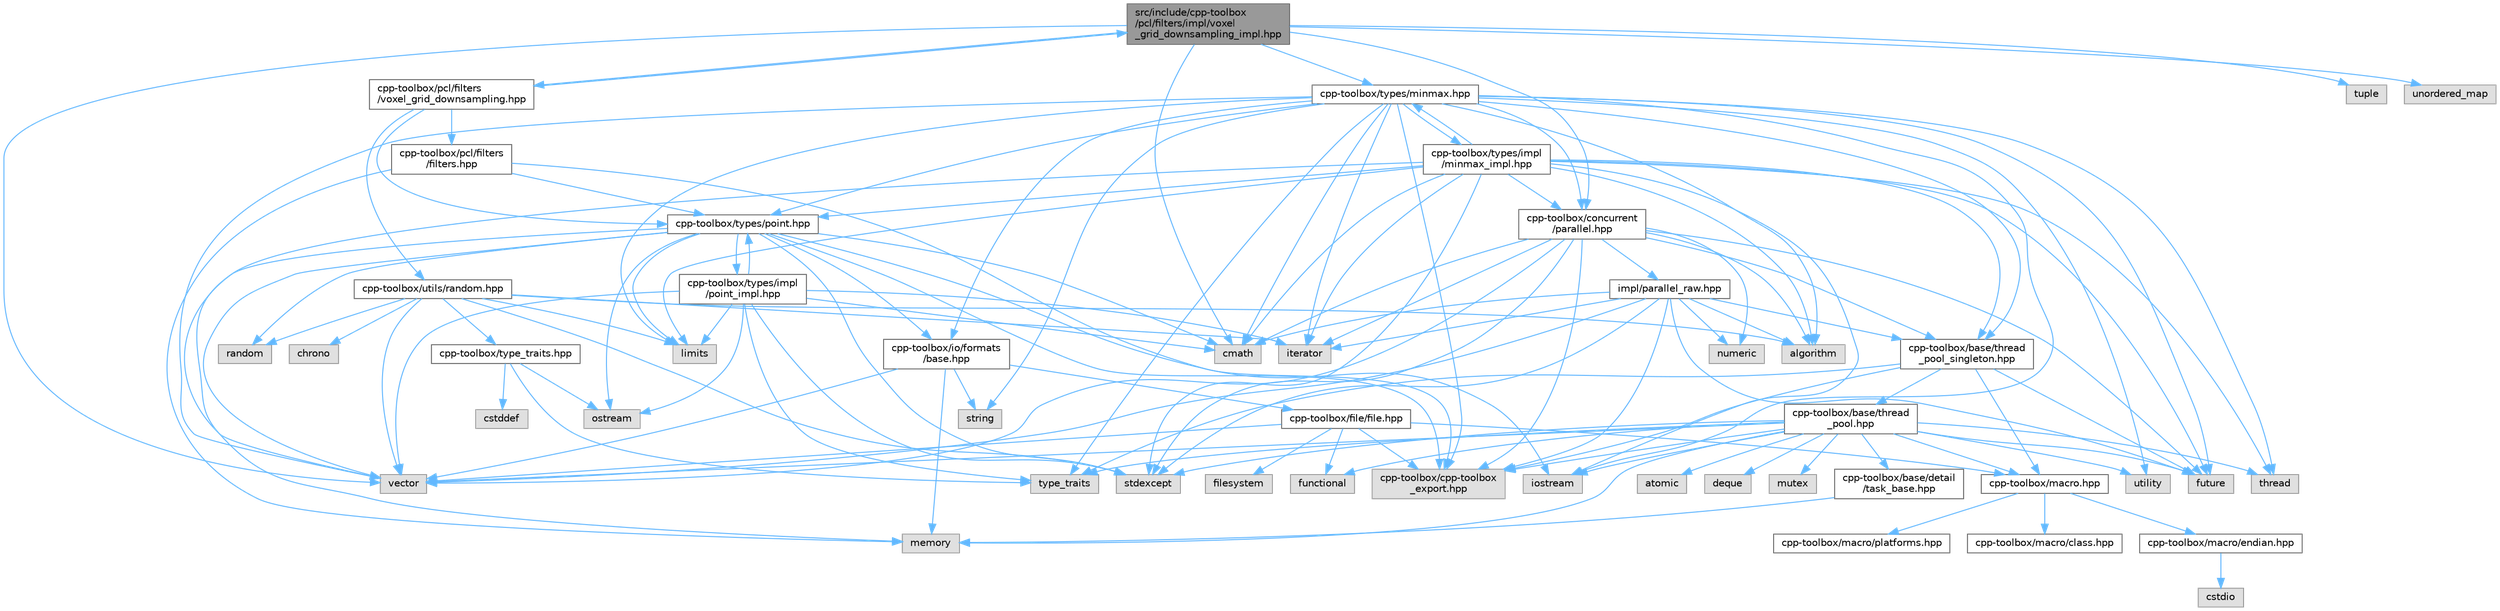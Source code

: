 digraph "src/include/cpp-toolbox/pcl/filters/impl/voxel_grid_downsampling_impl.hpp"
{
 // LATEX_PDF_SIZE
  bgcolor="transparent";
  edge [fontname=Helvetica,fontsize=10,labelfontname=Helvetica,labelfontsize=10];
  node [fontname=Helvetica,fontsize=10,shape=box,height=0.2,width=0.4];
  Node1 [id="Node000001",label="src/include/cpp-toolbox\l/pcl/filters/impl/voxel\l_grid_downsampling_impl.hpp",height=0.2,width=0.4,color="gray40", fillcolor="grey60", style="filled", fontcolor="black",tooltip=" "];
  Node1 -> Node2 [id="edge1_Node000001_Node000002",color="steelblue1",style="solid",tooltip=" "];
  Node2 [id="Node000002",label="cmath",height=0.2,width=0.4,color="grey60", fillcolor="#E0E0E0", style="filled",tooltip=" "];
  Node1 -> Node3 [id="edge2_Node000001_Node000003",color="steelblue1",style="solid",tooltip=" "];
  Node3 [id="Node000003",label="tuple",height=0.2,width=0.4,color="grey60", fillcolor="#E0E0E0", style="filled",tooltip=" "];
  Node1 -> Node4 [id="edge3_Node000001_Node000004",color="steelblue1",style="solid",tooltip=" "];
  Node4 [id="Node000004",label="unordered_map",height=0.2,width=0.4,color="grey60", fillcolor="#E0E0E0", style="filled",tooltip=" "];
  Node1 -> Node5 [id="edge4_Node000001_Node000005",color="steelblue1",style="solid",tooltip=" "];
  Node5 [id="Node000005",label="vector",height=0.2,width=0.4,color="grey60", fillcolor="#E0E0E0", style="filled",tooltip=" "];
  Node1 -> Node6 [id="edge5_Node000001_Node000006",color="steelblue1",style="solid",tooltip=" "];
  Node6 [id="Node000006",label="cpp-toolbox/concurrent\l/parallel.hpp",height=0.2,width=0.4,color="grey40", fillcolor="white", style="filled",URL="$parallel_8hpp.html",tooltip=" "];
  Node6 -> Node7 [id="edge6_Node000006_Node000007",color="steelblue1",style="solid",tooltip=" "];
  Node7 [id="Node000007",label="algorithm",height=0.2,width=0.4,color="grey60", fillcolor="#E0E0E0", style="filled",tooltip=" "];
  Node6 -> Node2 [id="edge7_Node000006_Node000002",color="steelblue1",style="solid",tooltip=" "];
  Node6 -> Node8 [id="edge8_Node000006_Node000008",color="steelblue1",style="solid",tooltip=" "];
  Node8 [id="Node000008",label="future",height=0.2,width=0.4,color="grey60", fillcolor="#E0E0E0", style="filled",tooltip=" "];
  Node6 -> Node9 [id="edge9_Node000006_Node000009",color="steelblue1",style="solid",tooltip=" "];
  Node9 [id="Node000009",label="iterator",height=0.2,width=0.4,color="grey60", fillcolor="#E0E0E0", style="filled",tooltip=" "];
  Node6 -> Node10 [id="edge10_Node000006_Node000010",color="steelblue1",style="solid",tooltip=" "];
  Node10 [id="Node000010",label="numeric",height=0.2,width=0.4,color="grey60", fillcolor="#E0E0E0", style="filled",tooltip=" "];
  Node6 -> Node11 [id="edge11_Node000006_Node000011",color="steelblue1",style="solid",tooltip=" "];
  Node11 [id="Node000011",label="stdexcept",height=0.2,width=0.4,color="grey60", fillcolor="#E0E0E0", style="filled",tooltip=" "];
  Node6 -> Node5 [id="edge12_Node000006_Node000005",color="steelblue1",style="solid",tooltip=" "];
  Node6 -> Node12 [id="edge13_Node000006_Node000012",color="steelblue1",style="solid",tooltip=" "];
  Node12 [id="Node000012",label="cpp-toolbox/cpp-toolbox\l_export.hpp",height=0.2,width=0.4,color="grey60", fillcolor="#E0E0E0", style="filled",tooltip=" "];
  Node6 -> Node13 [id="edge14_Node000006_Node000013",color="steelblue1",style="solid",tooltip=" "];
  Node13 [id="Node000013",label="cpp-toolbox/base/thread\l_pool_singleton.hpp",height=0.2,width=0.4,color="grey40", fillcolor="white", style="filled",URL="$thread__pool__singleton_8hpp.html",tooltip=" "];
  Node13 -> Node8 [id="edge15_Node000013_Node000008",color="steelblue1",style="solid",tooltip=" "];
  Node13 -> Node14 [id="edge16_Node000013_Node000014",color="steelblue1",style="solid",tooltip=" "];
  Node14 [id="Node000014",label="type_traits",height=0.2,width=0.4,color="grey60", fillcolor="#E0E0E0", style="filled",tooltip=" "];
  Node13 -> Node12 [id="edge17_Node000013_Node000012",color="steelblue1",style="solid",tooltip=" "];
  Node13 -> Node15 [id="edge18_Node000013_Node000015",color="steelblue1",style="solid",tooltip=" "];
  Node15 [id="Node000015",label="cpp-toolbox/macro.hpp",height=0.2,width=0.4,color="grey40", fillcolor="white", style="filled",URL="$macro_8hpp.html",tooltip="通用的编译器、平台、架构检测和实用宏定义 / Common macros for compiler, platform, architecture detection and utility macro..."];
  Node15 -> Node16 [id="edge19_Node000015_Node000016",color="steelblue1",style="solid",tooltip=" "];
  Node16 [id="Node000016",label="cpp-toolbox/macro/class.hpp",height=0.2,width=0.4,color="grey40", fillcolor="white", style="filled",URL="$class_8hpp.html",tooltip=" "];
  Node15 -> Node17 [id="edge20_Node000015_Node000017",color="steelblue1",style="solid",tooltip=" "];
  Node17 [id="Node000017",label="cpp-toolbox/macro/endian.hpp",height=0.2,width=0.4,color="grey40", fillcolor="white", style="filled",URL="$endian_8hpp.html",tooltip=" "];
  Node17 -> Node18 [id="edge21_Node000017_Node000018",color="steelblue1",style="solid",tooltip=" "];
  Node18 [id="Node000018",label="cstdio",height=0.2,width=0.4,color="grey60", fillcolor="#E0E0E0", style="filled",tooltip=" "];
  Node15 -> Node19 [id="edge22_Node000015_Node000019",color="steelblue1",style="solid",tooltip=" "];
  Node19 [id="Node000019",label="cpp-toolbox/macro/platforms.hpp",height=0.2,width=0.4,color="grey40", fillcolor="white", style="filled",URL="$platforms_8hpp.html",tooltip=" "];
  Node13 -> Node20 [id="edge23_Node000013_Node000020",color="steelblue1",style="solid",tooltip=" "];
  Node20 [id="Node000020",label="cpp-toolbox/base/thread\l_pool.hpp",height=0.2,width=0.4,color="grey40", fillcolor="white", style="filled",URL="$thread__pool_8hpp.html",tooltip=" "];
  Node20 -> Node21 [id="edge24_Node000020_Node000021",color="steelblue1",style="solid",tooltip=" "];
  Node21 [id="Node000021",label="atomic",height=0.2,width=0.4,color="grey60", fillcolor="#E0E0E0", style="filled",tooltip=" "];
  Node20 -> Node22 [id="edge25_Node000020_Node000022",color="steelblue1",style="solid",tooltip=" "];
  Node22 [id="Node000022",label="deque",height=0.2,width=0.4,color="grey60", fillcolor="#E0E0E0", style="filled",tooltip=" "];
  Node20 -> Node23 [id="edge26_Node000020_Node000023",color="steelblue1",style="solid",tooltip=" "];
  Node23 [id="Node000023",label="functional",height=0.2,width=0.4,color="grey60", fillcolor="#E0E0E0", style="filled",tooltip=" "];
  Node20 -> Node8 [id="edge27_Node000020_Node000008",color="steelblue1",style="solid",tooltip=" "];
  Node20 -> Node24 [id="edge28_Node000020_Node000024",color="steelblue1",style="solid",tooltip=" "];
  Node24 [id="Node000024",label="iostream",height=0.2,width=0.4,color="grey60", fillcolor="#E0E0E0", style="filled",tooltip=" "];
  Node20 -> Node25 [id="edge29_Node000020_Node000025",color="steelblue1",style="solid",tooltip=" "];
  Node25 [id="Node000025",label="memory",height=0.2,width=0.4,color="grey60", fillcolor="#E0E0E0", style="filled",tooltip=" "];
  Node20 -> Node26 [id="edge30_Node000020_Node000026",color="steelblue1",style="solid",tooltip=" "];
  Node26 [id="Node000026",label="mutex",height=0.2,width=0.4,color="grey60", fillcolor="#E0E0E0", style="filled",tooltip=" "];
  Node20 -> Node11 [id="edge31_Node000020_Node000011",color="steelblue1",style="solid",tooltip=" "];
  Node20 -> Node27 [id="edge32_Node000020_Node000027",color="steelblue1",style="solid",tooltip=" "];
  Node27 [id="Node000027",label="thread",height=0.2,width=0.4,color="grey60", fillcolor="#E0E0E0", style="filled",tooltip=" "];
  Node20 -> Node14 [id="edge33_Node000020_Node000014",color="steelblue1",style="solid",tooltip=" "];
  Node20 -> Node28 [id="edge34_Node000020_Node000028",color="steelblue1",style="solid",tooltip=" "];
  Node28 [id="Node000028",label="utility",height=0.2,width=0.4,color="grey60", fillcolor="#E0E0E0", style="filled",tooltip=" "];
  Node20 -> Node5 [id="edge35_Node000020_Node000005",color="steelblue1",style="solid",tooltip=" "];
  Node20 -> Node29 [id="edge36_Node000020_Node000029",color="steelblue1",style="solid",tooltip=" "];
  Node29 [id="Node000029",label="cpp-toolbox/base/detail\l/task_base.hpp",height=0.2,width=0.4,color="grey40", fillcolor="white", style="filled",URL="$task__base_8hpp.html",tooltip=" "];
  Node29 -> Node25 [id="edge37_Node000029_Node000025",color="steelblue1",style="solid",tooltip=" "];
  Node20 -> Node12 [id="edge38_Node000020_Node000012",color="steelblue1",style="solid",tooltip=" "];
  Node20 -> Node15 [id="edge39_Node000020_Node000015",color="steelblue1",style="solid",tooltip=" "];
  Node6 -> Node30 [id="edge40_Node000006_Node000030",color="steelblue1",style="solid",tooltip=" "];
  Node30 [id="Node000030",label="impl/parallel_raw.hpp",height=0.2,width=0.4,color="grey40", fillcolor="white", style="filled",URL="$parallel__raw_8hpp.html",tooltip=" "];
  Node30 -> Node7 [id="edge41_Node000030_Node000007",color="steelblue1",style="solid",tooltip=" "];
  Node30 -> Node2 [id="edge42_Node000030_Node000002",color="steelblue1",style="solid",tooltip=" "];
  Node30 -> Node8 [id="edge43_Node000030_Node000008",color="steelblue1",style="solid",tooltip=" "];
  Node30 -> Node9 [id="edge44_Node000030_Node000009",color="steelblue1",style="solid",tooltip=" "];
  Node30 -> Node10 [id="edge45_Node000030_Node000010",color="steelblue1",style="solid",tooltip=" "];
  Node30 -> Node11 [id="edge46_Node000030_Node000011",color="steelblue1",style="solid",tooltip=" "];
  Node30 -> Node5 [id="edge47_Node000030_Node000005",color="steelblue1",style="solid",tooltip=" "];
  Node30 -> Node13 [id="edge48_Node000030_Node000013",color="steelblue1",style="solid",tooltip=" "];
  Node30 -> Node12 [id="edge49_Node000030_Node000012",color="steelblue1",style="solid",tooltip=" "];
  Node1 -> Node31 [id="edge50_Node000001_Node000031",color="steelblue1",style="solid",tooltip=" "];
  Node31 [id="Node000031",label="cpp-toolbox/pcl/filters\l/voxel_grid_downsampling.hpp",height=0.2,width=0.4,color="grey40", fillcolor="white", style="filled",URL="$voxel__grid__downsampling_8hpp.html",tooltip=" "];
  Node31 -> Node32 [id="edge51_Node000031_Node000032",color="steelblue1",style="solid",tooltip=" "];
  Node32 [id="Node000032",label="cpp-toolbox/pcl/filters\l/filters.hpp",height=0.2,width=0.4,color="grey40", fillcolor="white", style="filled",URL="$filters_8hpp.html",tooltip=" "];
  Node32 -> Node25 [id="edge52_Node000032_Node000025",color="steelblue1",style="solid",tooltip=" "];
  Node32 -> Node12 [id="edge53_Node000032_Node000012",color="steelblue1",style="solid",tooltip=" "];
  Node32 -> Node33 [id="edge54_Node000032_Node000033",color="steelblue1",style="solid",tooltip=" "];
  Node33 [id="Node000033",label="cpp-toolbox/types/point.hpp",height=0.2,width=0.4,color="grey40", fillcolor="white", style="filled",URL="$point_8hpp.html",tooltip=" "];
  Node33 -> Node2 [id="edge55_Node000033_Node000002",color="steelblue1",style="solid",tooltip=" "];
  Node33 -> Node24 [id="edge56_Node000033_Node000024",color="steelblue1",style="solid",tooltip=" "];
  Node33 -> Node34 [id="edge57_Node000033_Node000034",color="steelblue1",style="solid",tooltip=" "];
  Node34 [id="Node000034",label="limits",height=0.2,width=0.4,color="grey60", fillcolor="#E0E0E0", style="filled",tooltip=" "];
  Node33 -> Node25 [id="edge58_Node000033_Node000025",color="steelblue1",style="solid",tooltip=" "];
  Node33 -> Node35 [id="edge59_Node000033_Node000035",color="steelblue1",style="solid",tooltip=" "];
  Node35 [id="Node000035",label="ostream",height=0.2,width=0.4,color="grey60", fillcolor="#E0E0E0", style="filled",tooltip=" "];
  Node33 -> Node36 [id="edge60_Node000033_Node000036",color="steelblue1",style="solid",tooltip=" "];
  Node36 [id="Node000036",label="random",height=0.2,width=0.4,color="grey60", fillcolor="#E0E0E0", style="filled",tooltip=" "];
  Node33 -> Node11 [id="edge61_Node000033_Node000011",color="steelblue1",style="solid",tooltip=" "];
  Node33 -> Node5 [id="edge62_Node000033_Node000005",color="steelblue1",style="solid",tooltip=" "];
  Node33 -> Node12 [id="edge63_Node000033_Node000012",color="steelblue1",style="solid",tooltip=" "];
  Node33 -> Node37 [id="edge64_Node000033_Node000037",color="steelblue1",style="solid",tooltip=" "];
  Node37 [id="Node000037",label="cpp-toolbox/io/formats\l/base.hpp",height=0.2,width=0.4,color="grey40", fillcolor="white", style="filled",URL="$io_2formats_2base_8hpp.html",tooltip=" "];
  Node37 -> Node25 [id="edge65_Node000037_Node000025",color="steelblue1",style="solid",tooltip=" "];
  Node37 -> Node38 [id="edge66_Node000037_Node000038",color="steelblue1",style="solid",tooltip=" "];
  Node38 [id="Node000038",label="string",height=0.2,width=0.4,color="grey60", fillcolor="#E0E0E0", style="filled",tooltip=" "];
  Node37 -> Node5 [id="edge67_Node000037_Node000005",color="steelblue1",style="solid",tooltip=" "];
  Node37 -> Node39 [id="edge68_Node000037_Node000039",color="steelblue1",style="solid",tooltip=" "];
  Node39 [id="Node000039",label="cpp-toolbox/file/file.hpp",height=0.2,width=0.4,color="grey40", fillcolor="white", style="filled",URL="$file_8hpp.html",tooltip=" "];
  Node39 -> Node40 [id="edge69_Node000039_Node000040",color="steelblue1",style="solid",tooltip=" "];
  Node40 [id="Node000040",label="filesystem",height=0.2,width=0.4,color="grey60", fillcolor="#E0E0E0", style="filled",tooltip=" "];
  Node39 -> Node23 [id="edge70_Node000039_Node000023",color="steelblue1",style="solid",tooltip=" "];
  Node39 -> Node5 [id="edge71_Node000039_Node000005",color="steelblue1",style="solid",tooltip=" "];
  Node39 -> Node12 [id="edge72_Node000039_Node000012",color="steelblue1",style="solid",tooltip=" "];
  Node39 -> Node15 [id="edge73_Node000039_Node000015",color="steelblue1",style="solid",tooltip=" "];
  Node33 -> Node41 [id="edge74_Node000033_Node000041",color="steelblue1",style="solid",tooltip=" "];
  Node41 [id="Node000041",label="cpp-toolbox/types/impl\l/point_impl.hpp",height=0.2,width=0.4,color="grey40", fillcolor="white", style="filled",URL="$point__impl_8hpp.html",tooltip=" "];
  Node41 -> Node2 [id="edge75_Node000041_Node000002",color="steelblue1",style="solid",tooltip=" "];
  Node41 -> Node9 [id="edge76_Node000041_Node000009",color="steelblue1",style="solid",tooltip=" "];
  Node41 -> Node34 [id="edge77_Node000041_Node000034",color="steelblue1",style="solid",tooltip=" "];
  Node41 -> Node35 [id="edge78_Node000041_Node000035",color="steelblue1",style="solid",tooltip=" "];
  Node41 -> Node11 [id="edge79_Node000041_Node000011",color="steelblue1",style="solid",tooltip=" "];
  Node41 -> Node14 [id="edge80_Node000041_Node000014",color="steelblue1",style="solid",tooltip=" "];
  Node41 -> Node5 [id="edge81_Node000041_Node000005",color="steelblue1",style="solid",tooltip=" "];
  Node41 -> Node33 [id="edge82_Node000041_Node000033",color="steelblue1",style="solid",tooltip=" "];
  Node31 -> Node33 [id="edge83_Node000031_Node000033",color="steelblue1",style="solid",tooltip=" "];
  Node31 -> Node42 [id="edge84_Node000031_Node000042",color="steelblue1",style="solid",tooltip=" "];
  Node42 [id="Node000042",label="cpp-toolbox/utils/random.hpp",height=0.2,width=0.4,color="grey40", fillcolor="white", style="filled",URL="$random_8hpp.html",tooltip=" "];
  Node42 -> Node7 [id="edge85_Node000042_Node000007",color="steelblue1",style="solid",tooltip=" "];
  Node42 -> Node43 [id="edge86_Node000042_Node000043",color="steelblue1",style="solid",tooltip=" "];
  Node43 [id="Node000043",label="chrono",height=0.2,width=0.4,color="grey60", fillcolor="#E0E0E0", style="filled",tooltip=" "];
  Node42 -> Node9 [id="edge87_Node000042_Node000009",color="steelblue1",style="solid",tooltip=" "];
  Node42 -> Node34 [id="edge88_Node000042_Node000034",color="steelblue1",style="solid",tooltip=" "];
  Node42 -> Node36 [id="edge89_Node000042_Node000036",color="steelblue1",style="solid",tooltip=" "];
  Node42 -> Node11 [id="edge90_Node000042_Node000011",color="steelblue1",style="solid",tooltip=" "];
  Node42 -> Node5 [id="edge91_Node000042_Node000005",color="steelblue1",style="solid",tooltip=" "];
  Node42 -> Node44 [id="edge92_Node000042_Node000044",color="steelblue1",style="solid",tooltip=" "];
  Node44 [id="Node000044",label="cpp-toolbox/type_traits.hpp",height=0.2,width=0.4,color="grey40", fillcolor="white", style="filled",URL="$type__traits_8hpp.html",tooltip="类型特征工具集合/Type traits utilities collection"];
  Node44 -> Node45 [id="edge93_Node000044_Node000045",color="steelblue1",style="solid",tooltip=" "];
  Node45 [id="Node000045",label="cstddef",height=0.2,width=0.4,color="grey60", fillcolor="#E0E0E0", style="filled",tooltip=" "];
  Node44 -> Node35 [id="edge94_Node000044_Node000035",color="steelblue1",style="solid",tooltip=" "];
  Node44 -> Node14 [id="edge95_Node000044_Node000014",color="steelblue1",style="solid",tooltip=" "];
  Node31 -> Node1 [id="edge96_Node000031_Node000001",color="steelblue1",style="solid",tooltip=" "];
  Node1 -> Node46 [id="edge97_Node000001_Node000046",color="steelblue1",style="solid",tooltip=" "];
  Node46 [id="Node000046",label="cpp-toolbox/types/minmax.hpp",height=0.2,width=0.4,color="grey40", fillcolor="white", style="filled",URL="$minmax_8hpp.html",tooltip=" "];
  Node46 -> Node7 [id="edge98_Node000046_Node000007",color="steelblue1",style="solid",tooltip=" "];
  Node46 -> Node2 [id="edge99_Node000046_Node000002",color="steelblue1",style="solid",tooltip=" "];
  Node46 -> Node8 [id="edge100_Node000046_Node000008",color="steelblue1",style="solid",tooltip=" "];
  Node46 -> Node24 [id="edge101_Node000046_Node000024",color="steelblue1",style="solid",tooltip=" "];
  Node46 -> Node9 [id="edge102_Node000046_Node000009",color="steelblue1",style="solid",tooltip=" "];
  Node46 -> Node34 [id="edge103_Node000046_Node000034",color="steelblue1",style="solid",tooltip=" "];
  Node46 -> Node38 [id="edge104_Node000046_Node000038",color="steelblue1",style="solid",tooltip=" "];
  Node46 -> Node27 [id="edge105_Node000046_Node000027",color="steelblue1",style="solid",tooltip=" "];
  Node46 -> Node14 [id="edge106_Node000046_Node000014",color="steelblue1",style="solid",tooltip=" "];
  Node46 -> Node28 [id="edge107_Node000046_Node000028",color="steelblue1",style="solid",tooltip=" "];
  Node46 -> Node5 [id="edge108_Node000046_Node000005",color="steelblue1",style="solid",tooltip=" "];
  Node46 -> Node13 [id="edge109_Node000046_Node000013",color="steelblue1",style="solid",tooltip=" "];
  Node46 -> Node6 [id="edge110_Node000046_Node000006",color="steelblue1",style="solid",tooltip=" "];
  Node46 -> Node12 [id="edge111_Node000046_Node000012",color="steelblue1",style="solid",tooltip=" "];
  Node46 -> Node37 [id="edge112_Node000046_Node000037",color="steelblue1",style="solid",tooltip=" "];
  Node46 -> Node33 [id="edge113_Node000046_Node000033",color="steelblue1",style="solid",tooltip=" "];
  Node46 -> Node47 [id="edge114_Node000046_Node000047",color="steelblue1",style="solid",tooltip=" "];
  Node47 [id="Node000047",label="cpp-toolbox/types/impl\l/minmax_impl.hpp",height=0.2,width=0.4,color="grey40", fillcolor="white", style="filled",URL="$minmax__impl_8hpp.html",tooltip=" "];
  Node47 -> Node46 [id="edge115_Node000047_Node000046",color="steelblue1",style="solid",tooltip=" "];
  Node47 -> Node7 [id="edge116_Node000047_Node000007",color="steelblue1",style="solid",tooltip=" "];
  Node47 -> Node2 [id="edge117_Node000047_Node000002",color="steelblue1",style="solid",tooltip=" "];
  Node47 -> Node8 [id="edge118_Node000047_Node000008",color="steelblue1",style="solid",tooltip=" "];
  Node47 -> Node24 [id="edge119_Node000047_Node000024",color="steelblue1",style="solid",tooltip=" "];
  Node47 -> Node9 [id="edge120_Node000047_Node000009",color="steelblue1",style="solid",tooltip=" "];
  Node47 -> Node34 [id="edge121_Node000047_Node000034",color="steelblue1",style="solid",tooltip=" "];
  Node47 -> Node11 [id="edge122_Node000047_Node000011",color="steelblue1",style="solid",tooltip=" "];
  Node47 -> Node27 [id="edge123_Node000047_Node000027",color="steelblue1",style="solid",tooltip=" "];
  Node47 -> Node5 [id="edge124_Node000047_Node000005",color="steelblue1",style="solid",tooltip=" "];
  Node47 -> Node13 [id="edge125_Node000047_Node000013",color="steelblue1",style="solid",tooltip=" "];
  Node47 -> Node6 [id="edge126_Node000047_Node000006",color="steelblue1",style="solid",tooltip=" "];
  Node47 -> Node33 [id="edge127_Node000047_Node000033",color="steelblue1",style="solid",tooltip=" "];
}
